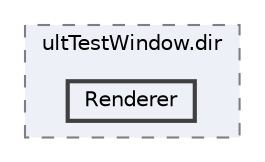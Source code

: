 digraph "linuxbuild/src/CMakeFiles/ultTestWindow.dir/Renderer"
{
 // LATEX_PDF_SIZE
  bgcolor="transparent";
  edge [fontname=Helvetica,fontsize=10,labelfontname=Helvetica,labelfontsize=10];
  node [fontname=Helvetica,fontsize=10,shape=box,height=0.2,width=0.4];
  compound=true
  subgraph clusterdir_79e809215717cb16bf1157b0ab07731f {
    graph [ bgcolor="#edf0f7", pencolor="grey50", label="ultTestWindow.dir", fontname=Helvetica,fontsize=10 style="filled,dashed", URL="dir_79e809215717cb16bf1157b0ab07731f.html",tooltip=""]
  dir_018681ca645f02d5cac2b74c84a966dc [label="Renderer", fillcolor="#edf0f7", color="grey25", style="filled,bold", URL="dir_018681ca645f02d5cac2b74c84a966dc.html",tooltip=""];
  }
}
